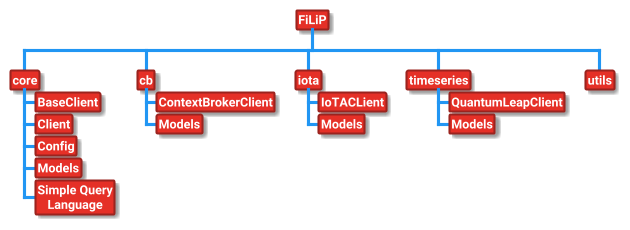 @startwbs
!theme materia
skinparam BackgroundColor white
<style>
node {
    Padding 2
    Margin 3
    HorizontalAlignment center
    LineColor #9B231E
    LineThickness 2.0
    BackgroundColor #E53027
    FontColor white
    FontName Roboto
    FontStyle bold
    RoundCorner 3
    MaximumWidth 100
}
</style>

* FiLiP
** core
*** BaseClient
*** Client
*** Config
*** Models
*** Simple Query Language
** cb
*** ContextBrokerClient
*** Models
** iota
*** IoTACLient
*** Models
** timeseries
*** QuantumLeapClient
*** Models
** utils


@endwbs